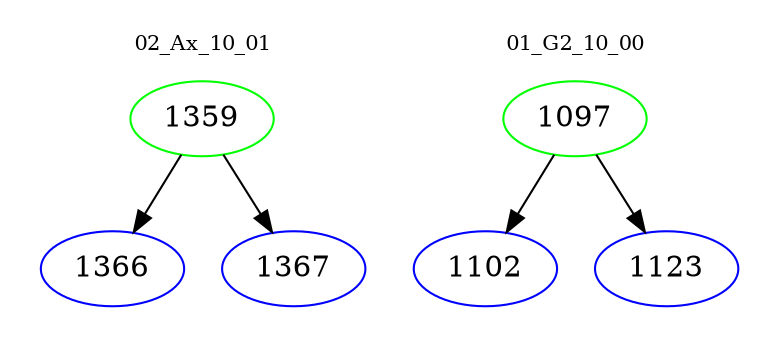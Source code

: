 digraph{
subgraph cluster_0 {
color = white
label = "02_Ax_10_01";
fontsize=10;
T0_1359 [label="1359", color="green"]
T0_1359 -> T0_1366 [color="black"]
T0_1366 [label="1366", color="blue"]
T0_1359 -> T0_1367 [color="black"]
T0_1367 [label="1367", color="blue"]
}
subgraph cluster_1 {
color = white
label = "01_G2_10_00";
fontsize=10;
T1_1097 [label="1097", color="green"]
T1_1097 -> T1_1102 [color="black"]
T1_1102 [label="1102", color="blue"]
T1_1097 -> T1_1123 [color="black"]
T1_1123 [label="1123", color="blue"]
}
}
